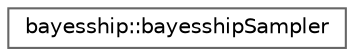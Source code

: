 digraph "Graphical Class Hierarchy"
{
 // LATEX_PDF_SIZE
  bgcolor="transparent";
  edge [fontname=Helvetica,fontsize=10,labelfontname=Helvetica,labelfontsize=10];
  node [fontname=Helvetica,fontsize=10,shape=box,height=0.2,width=0.4];
  rankdir="LR";
  Node0 [label="bayesship::bayesshipSampler",height=0.2,width=0.4,color="grey40", fillcolor="white", style="filled",URL="$classbayesship_1_1bayesshipSampler.html",tooltip=" "];
}
